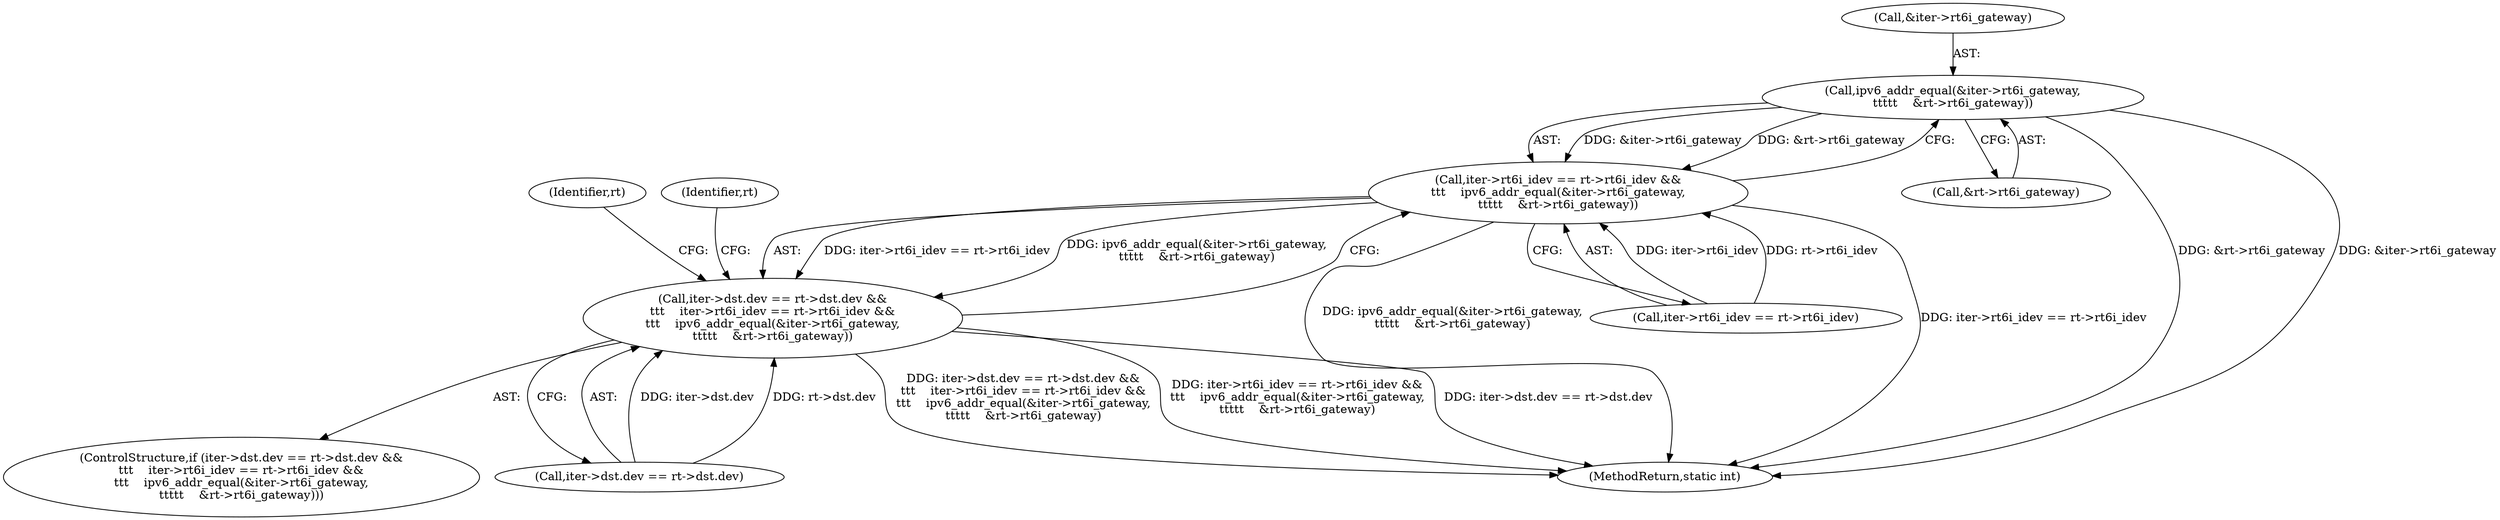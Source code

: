 digraph "0_linux_307f2fb95e9b96b3577916e73d92e104f8f26494@pointer" {
"1000223" [label="(Call,ipv6_addr_equal(&iter->rt6i_gateway,\n\t\t\t\t\t    &rt->rt6i_gateway))"];
"1000215" [label="(Call,iter->rt6i_idev == rt->rt6i_idev &&\n\t\t\t    ipv6_addr_equal(&iter->rt6i_gateway,\n\t\t\t\t\t    &rt->rt6i_gateway))"];
"1000203" [label="(Call,iter->dst.dev == rt->dst.dev &&\n\t\t\t    iter->rt6i_idev == rt->rt6i_idev &&\n\t\t\t    ipv6_addr_equal(&iter->rt6i_gateway,\n\t\t\t\t\t    &rt->rt6i_gateway))"];
"1000224" [label="(Call,&iter->rt6i_gateway)"];
"1000203" [label="(Call,iter->dst.dev == rt->dst.dev &&\n\t\t\t    iter->rt6i_idev == rt->rt6i_idev &&\n\t\t\t    ipv6_addr_equal(&iter->rt6i_gateway,\n\t\t\t\t\t    &rt->rt6i_gateway))"];
"1000223" [label="(Call,ipv6_addr_equal(&iter->rt6i_gateway,\n\t\t\t\t\t    &rt->rt6i_gateway))"];
"1000204" [label="(Call,iter->dst.dev == rt->dst.dev)"];
"1000228" [label="(Call,&rt->rt6i_gateway)"];
"1000202" [label="(ControlStructure,if (iter->dst.dev == rt->dst.dev &&\n\t\t\t    iter->rt6i_idev == rt->rt6i_idev &&\n\t\t\t    ipv6_addr_equal(&iter->rt6i_gateway,\n\t\t\t\t\t    &rt->rt6i_gateway)))"];
"1000216" [label="(Call,iter->rt6i_idev == rt->rt6i_idev)"];
"1000529" [label="(MethodReturn,static int)"];
"1000276" [label="(Identifier,rt)"];
"1000215" [label="(Call,iter->rt6i_idev == rt->rt6i_idev &&\n\t\t\t    ipv6_addr_equal(&iter->rt6i_gateway,\n\t\t\t\t\t    &rt->rt6i_gateway))"];
"1000235" [label="(Identifier,rt)"];
"1000223" -> "1000215"  [label="AST: "];
"1000223" -> "1000228"  [label="CFG: "];
"1000224" -> "1000223"  [label="AST: "];
"1000228" -> "1000223"  [label="AST: "];
"1000215" -> "1000223"  [label="CFG: "];
"1000223" -> "1000529"  [label="DDG: &rt->rt6i_gateway"];
"1000223" -> "1000529"  [label="DDG: &iter->rt6i_gateway"];
"1000223" -> "1000215"  [label="DDG: &iter->rt6i_gateway"];
"1000223" -> "1000215"  [label="DDG: &rt->rt6i_gateway"];
"1000215" -> "1000203"  [label="AST: "];
"1000215" -> "1000216"  [label="CFG: "];
"1000216" -> "1000215"  [label="AST: "];
"1000203" -> "1000215"  [label="CFG: "];
"1000215" -> "1000529"  [label="DDG: ipv6_addr_equal(&iter->rt6i_gateway,\n\t\t\t\t\t    &rt->rt6i_gateway)"];
"1000215" -> "1000529"  [label="DDG: iter->rt6i_idev == rt->rt6i_idev"];
"1000215" -> "1000203"  [label="DDG: iter->rt6i_idev == rt->rt6i_idev"];
"1000215" -> "1000203"  [label="DDG: ipv6_addr_equal(&iter->rt6i_gateway,\n\t\t\t\t\t    &rt->rt6i_gateway)"];
"1000216" -> "1000215"  [label="DDG: iter->rt6i_idev"];
"1000216" -> "1000215"  [label="DDG: rt->rt6i_idev"];
"1000203" -> "1000202"  [label="AST: "];
"1000203" -> "1000204"  [label="CFG: "];
"1000204" -> "1000203"  [label="AST: "];
"1000235" -> "1000203"  [label="CFG: "];
"1000276" -> "1000203"  [label="CFG: "];
"1000203" -> "1000529"  [label="DDG: iter->dst.dev == rt->dst.dev &&\n\t\t\t    iter->rt6i_idev == rt->rt6i_idev &&\n\t\t\t    ipv6_addr_equal(&iter->rt6i_gateway,\n\t\t\t\t\t    &rt->rt6i_gateway)"];
"1000203" -> "1000529"  [label="DDG: iter->rt6i_idev == rt->rt6i_idev &&\n\t\t\t    ipv6_addr_equal(&iter->rt6i_gateway,\n\t\t\t\t\t    &rt->rt6i_gateway)"];
"1000203" -> "1000529"  [label="DDG: iter->dst.dev == rt->dst.dev"];
"1000204" -> "1000203"  [label="DDG: iter->dst.dev"];
"1000204" -> "1000203"  [label="DDG: rt->dst.dev"];
}
